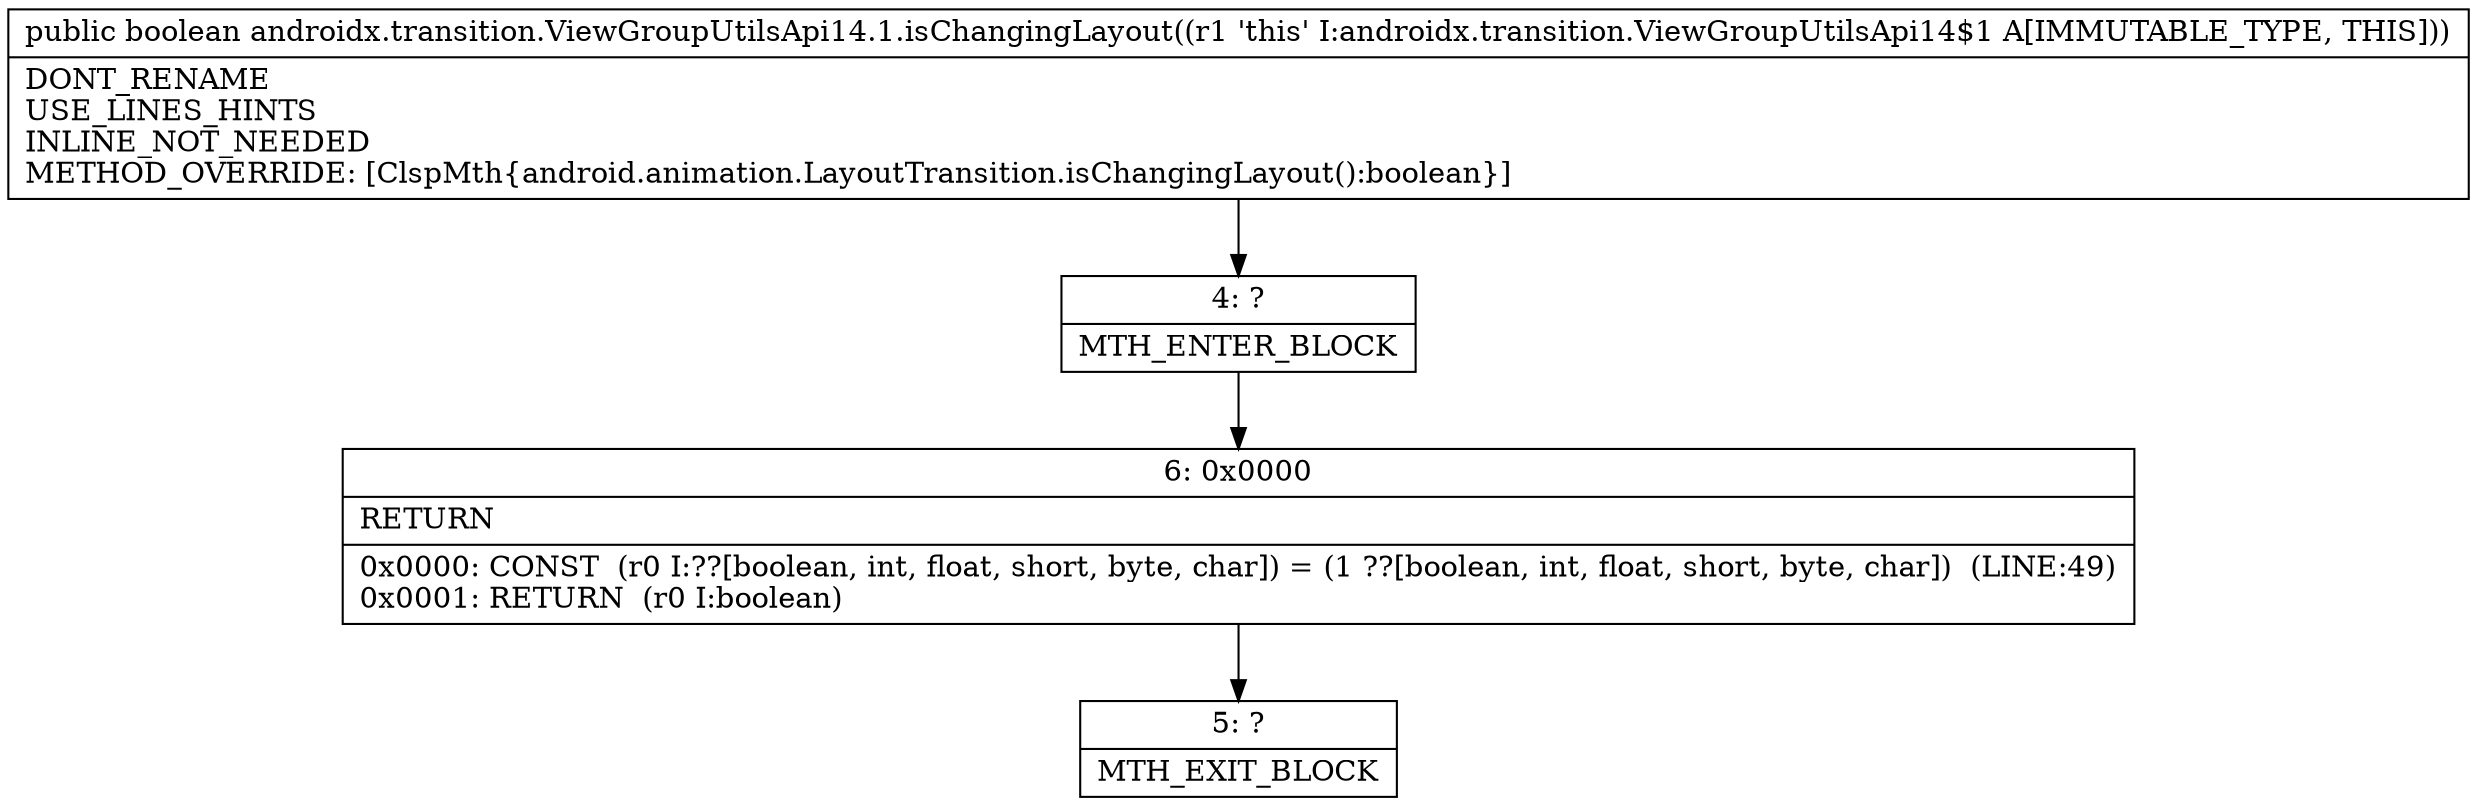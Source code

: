 digraph "CFG forandroidx.transition.ViewGroupUtilsApi14.1.isChangingLayout()Z" {
Node_4 [shape=record,label="{4\:\ ?|MTH_ENTER_BLOCK\l}"];
Node_6 [shape=record,label="{6\:\ 0x0000|RETURN\l|0x0000: CONST  (r0 I:??[boolean, int, float, short, byte, char]) = (1 ??[boolean, int, float, short, byte, char])  (LINE:49)\l0x0001: RETURN  (r0 I:boolean) \l}"];
Node_5 [shape=record,label="{5\:\ ?|MTH_EXIT_BLOCK\l}"];
MethodNode[shape=record,label="{public boolean androidx.transition.ViewGroupUtilsApi14.1.isChangingLayout((r1 'this' I:androidx.transition.ViewGroupUtilsApi14$1 A[IMMUTABLE_TYPE, THIS]))  | DONT_RENAME\lUSE_LINES_HINTS\lINLINE_NOT_NEEDED\lMETHOD_OVERRIDE: [ClspMth\{android.animation.LayoutTransition.isChangingLayout():boolean\}]\l}"];
MethodNode -> Node_4;Node_4 -> Node_6;
Node_6 -> Node_5;
}

